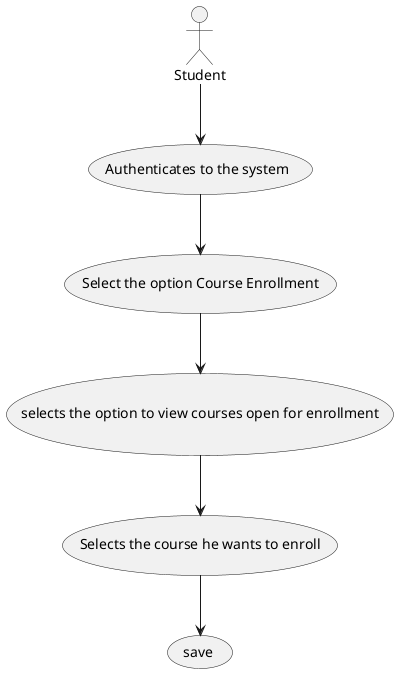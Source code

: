 @startuml
'https://plantuml.com/use-case-diagram




actor Student
    Student -down-> (Authenticates to the system)
    (Authenticates to the system) --> (Select the option Course Enrollment)
    (Select the option Course Enrollment) --> (selects the option to view courses open for enrollment)
    (selects the option to view courses open for enrollment) --> (Selects the course he wants to enroll)
    (Selects the course he wants to enroll) --> (save)



@enduml
